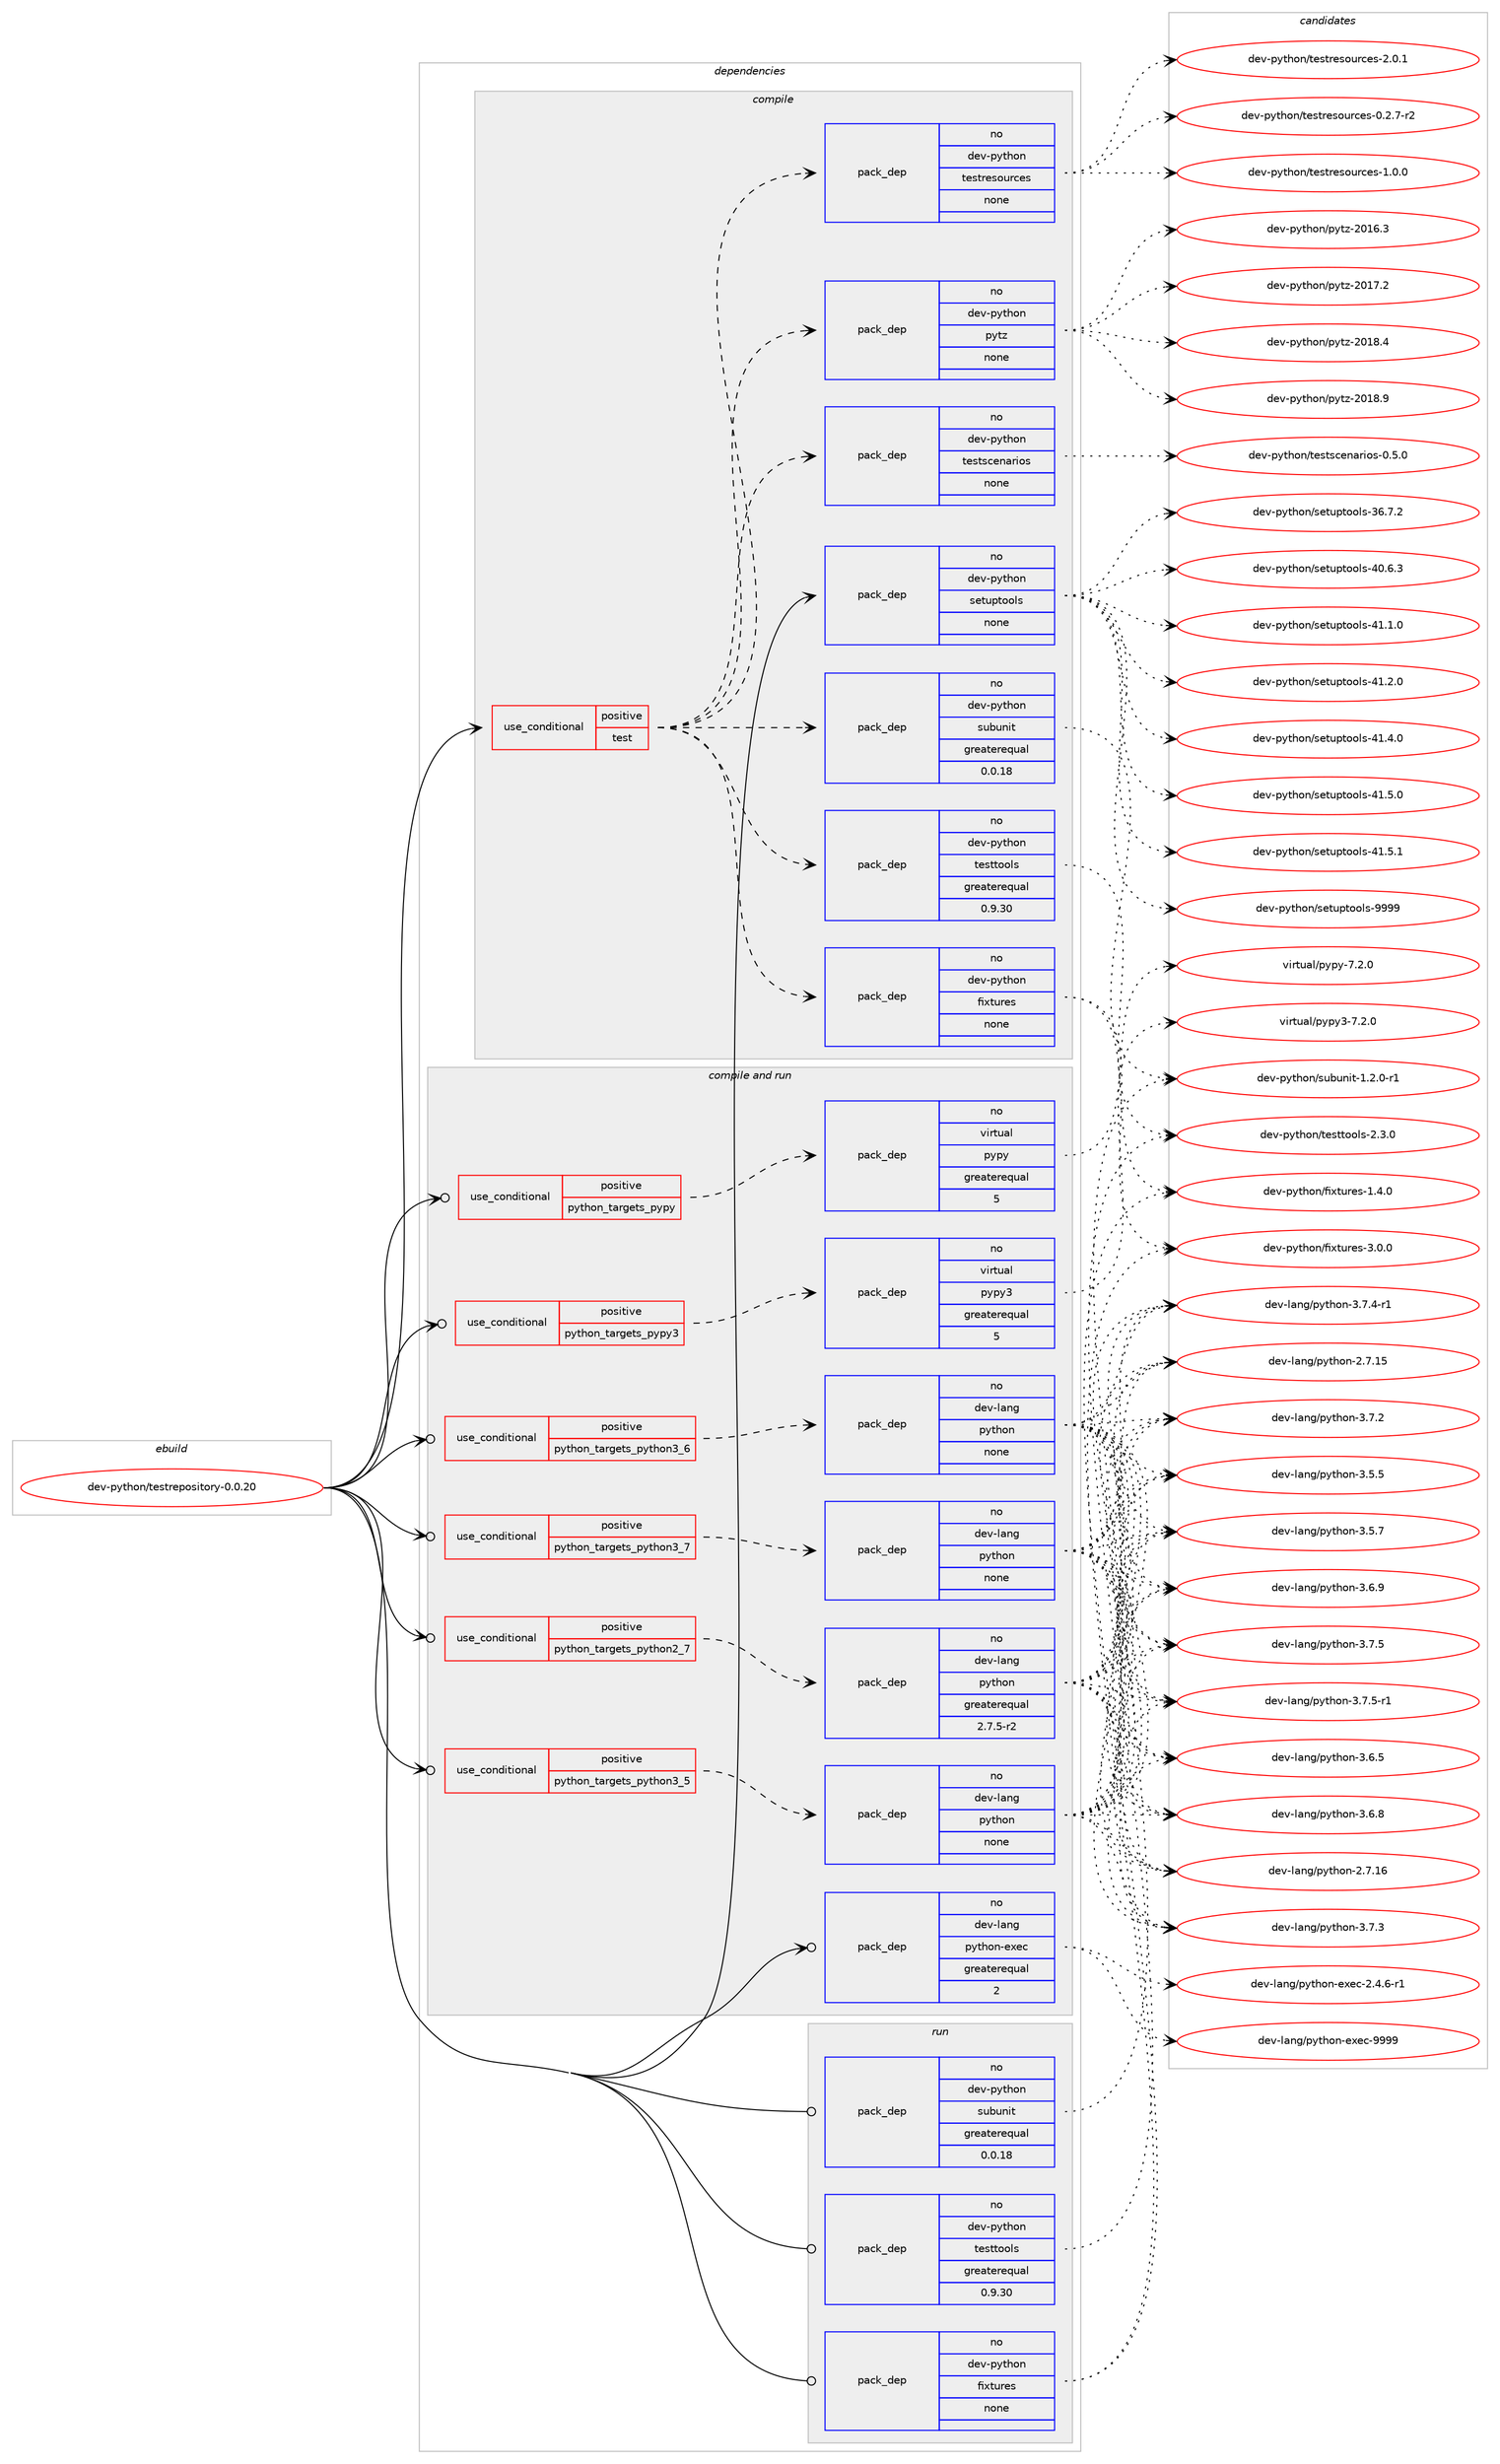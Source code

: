 digraph prolog {

# *************
# Graph options
# *************

newrank=true;
concentrate=true;
compound=true;
graph [rankdir=LR,fontname=Helvetica,fontsize=10,ranksep=1.5];#, ranksep=2.5, nodesep=0.2];
edge  [arrowhead=vee];
node  [fontname=Helvetica,fontsize=10];

# **********
# The ebuild
# **********

subgraph cluster_leftcol {
color=gray;
rank=same;
label=<<i>ebuild</i>>;
id [label="dev-python/testrepository-0.0.20", color=red, width=4, href="../dev-python/testrepository-0.0.20.svg"];
}

# ****************
# The dependencies
# ****************

subgraph cluster_midcol {
color=gray;
label=<<i>dependencies</i>>;
subgraph cluster_compile {
fillcolor="#eeeeee";
style=filled;
label=<<i>compile</i>>;
subgraph cond150401 {
dependency640538 [label=<<TABLE BORDER="0" CELLBORDER="1" CELLSPACING="0" CELLPADDING="4"><TR><TD ROWSPAN="3" CELLPADDING="10">use_conditional</TD></TR><TR><TD>positive</TD></TR><TR><TD>test</TD></TR></TABLE>>, shape=none, color=red];
subgraph pack478255 {
dependency640539 [label=<<TABLE BORDER="0" CELLBORDER="1" CELLSPACING="0" CELLPADDING="4" WIDTH="220"><TR><TD ROWSPAN="6" CELLPADDING="30">pack_dep</TD></TR><TR><TD WIDTH="110">no</TD></TR><TR><TD>dev-python</TD></TR><TR><TD>subunit</TD></TR><TR><TD>greaterequal</TD></TR><TR><TD>0.0.18</TD></TR></TABLE>>, shape=none, color=blue];
}
dependency640538:e -> dependency640539:w [weight=20,style="dashed",arrowhead="vee"];
subgraph pack478256 {
dependency640540 [label=<<TABLE BORDER="0" CELLBORDER="1" CELLSPACING="0" CELLPADDING="4" WIDTH="220"><TR><TD ROWSPAN="6" CELLPADDING="30">pack_dep</TD></TR><TR><TD WIDTH="110">no</TD></TR><TR><TD>dev-python</TD></TR><TR><TD>testtools</TD></TR><TR><TD>greaterequal</TD></TR><TR><TD>0.9.30</TD></TR></TABLE>>, shape=none, color=blue];
}
dependency640538:e -> dependency640540:w [weight=20,style="dashed",arrowhead="vee"];
subgraph pack478257 {
dependency640541 [label=<<TABLE BORDER="0" CELLBORDER="1" CELLSPACING="0" CELLPADDING="4" WIDTH="220"><TR><TD ROWSPAN="6" CELLPADDING="30">pack_dep</TD></TR><TR><TD WIDTH="110">no</TD></TR><TR><TD>dev-python</TD></TR><TR><TD>fixtures</TD></TR><TR><TD>none</TD></TR><TR><TD></TD></TR></TABLE>>, shape=none, color=blue];
}
dependency640538:e -> dependency640541:w [weight=20,style="dashed",arrowhead="vee"];
subgraph pack478258 {
dependency640542 [label=<<TABLE BORDER="0" CELLBORDER="1" CELLSPACING="0" CELLPADDING="4" WIDTH="220"><TR><TD ROWSPAN="6" CELLPADDING="30">pack_dep</TD></TR><TR><TD WIDTH="110">no</TD></TR><TR><TD>dev-python</TD></TR><TR><TD>testresources</TD></TR><TR><TD>none</TD></TR><TR><TD></TD></TR></TABLE>>, shape=none, color=blue];
}
dependency640538:e -> dependency640542:w [weight=20,style="dashed",arrowhead="vee"];
subgraph pack478259 {
dependency640543 [label=<<TABLE BORDER="0" CELLBORDER="1" CELLSPACING="0" CELLPADDING="4" WIDTH="220"><TR><TD ROWSPAN="6" CELLPADDING="30">pack_dep</TD></TR><TR><TD WIDTH="110">no</TD></TR><TR><TD>dev-python</TD></TR><TR><TD>testscenarios</TD></TR><TR><TD>none</TD></TR><TR><TD></TD></TR></TABLE>>, shape=none, color=blue];
}
dependency640538:e -> dependency640543:w [weight=20,style="dashed",arrowhead="vee"];
subgraph pack478260 {
dependency640544 [label=<<TABLE BORDER="0" CELLBORDER="1" CELLSPACING="0" CELLPADDING="4" WIDTH="220"><TR><TD ROWSPAN="6" CELLPADDING="30">pack_dep</TD></TR><TR><TD WIDTH="110">no</TD></TR><TR><TD>dev-python</TD></TR><TR><TD>pytz</TD></TR><TR><TD>none</TD></TR><TR><TD></TD></TR></TABLE>>, shape=none, color=blue];
}
dependency640538:e -> dependency640544:w [weight=20,style="dashed",arrowhead="vee"];
}
id:e -> dependency640538:w [weight=20,style="solid",arrowhead="vee"];
subgraph pack478261 {
dependency640545 [label=<<TABLE BORDER="0" CELLBORDER="1" CELLSPACING="0" CELLPADDING="4" WIDTH="220"><TR><TD ROWSPAN="6" CELLPADDING="30">pack_dep</TD></TR><TR><TD WIDTH="110">no</TD></TR><TR><TD>dev-python</TD></TR><TR><TD>setuptools</TD></TR><TR><TD>none</TD></TR><TR><TD></TD></TR></TABLE>>, shape=none, color=blue];
}
id:e -> dependency640545:w [weight=20,style="solid",arrowhead="vee"];
}
subgraph cluster_compileandrun {
fillcolor="#eeeeee";
style=filled;
label=<<i>compile and run</i>>;
subgraph cond150402 {
dependency640546 [label=<<TABLE BORDER="0" CELLBORDER="1" CELLSPACING="0" CELLPADDING="4"><TR><TD ROWSPAN="3" CELLPADDING="10">use_conditional</TD></TR><TR><TD>positive</TD></TR><TR><TD>python_targets_pypy</TD></TR></TABLE>>, shape=none, color=red];
subgraph pack478262 {
dependency640547 [label=<<TABLE BORDER="0" CELLBORDER="1" CELLSPACING="0" CELLPADDING="4" WIDTH="220"><TR><TD ROWSPAN="6" CELLPADDING="30">pack_dep</TD></TR><TR><TD WIDTH="110">no</TD></TR><TR><TD>virtual</TD></TR><TR><TD>pypy</TD></TR><TR><TD>greaterequal</TD></TR><TR><TD>5</TD></TR></TABLE>>, shape=none, color=blue];
}
dependency640546:e -> dependency640547:w [weight=20,style="dashed",arrowhead="vee"];
}
id:e -> dependency640546:w [weight=20,style="solid",arrowhead="odotvee"];
subgraph cond150403 {
dependency640548 [label=<<TABLE BORDER="0" CELLBORDER="1" CELLSPACING="0" CELLPADDING="4"><TR><TD ROWSPAN="3" CELLPADDING="10">use_conditional</TD></TR><TR><TD>positive</TD></TR><TR><TD>python_targets_pypy3</TD></TR></TABLE>>, shape=none, color=red];
subgraph pack478263 {
dependency640549 [label=<<TABLE BORDER="0" CELLBORDER="1" CELLSPACING="0" CELLPADDING="4" WIDTH="220"><TR><TD ROWSPAN="6" CELLPADDING="30">pack_dep</TD></TR><TR><TD WIDTH="110">no</TD></TR><TR><TD>virtual</TD></TR><TR><TD>pypy3</TD></TR><TR><TD>greaterequal</TD></TR><TR><TD>5</TD></TR></TABLE>>, shape=none, color=blue];
}
dependency640548:e -> dependency640549:w [weight=20,style="dashed",arrowhead="vee"];
}
id:e -> dependency640548:w [weight=20,style="solid",arrowhead="odotvee"];
subgraph cond150404 {
dependency640550 [label=<<TABLE BORDER="0" CELLBORDER="1" CELLSPACING="0" CELLPADDING="4"><TR><TD ROWSPAN="3" CELLPADDING="10">use_conditional</TD></TR><TR><TD>positive</TD></TR><TR><TD>python_targets_python2_7</TD></TR></TABLE>>, shape=none, color=red];
subgraph pack478264 {
dependency640551 [label=<<TABLE BORDER="0" CELLBORDER="1" CELLSPACING="0" CELLPADDING="4" WIDTH="220"><TR><TD ROWSPAN="6" CELLPADDING="30">pack_dep</TD></TR><TR><TD WIDTH="110">no</TD></TR><TR><TD>dev-lang</TD></TR><TR><TD>python</TD></TR><TR><TD>greaterequal</TD></TR><TR><TD>2.7.5-r2</TD></TR></TABLE>>, shape=none, color=blue];
}
dependency640550:e -> dependency640551:w [weight=20,style="dashed",arrowhead="vee"];
}
id:e -> dependency640550:w [weight=20,style="solid",arrowhead="odotvee"];
subgraph cond150405 {
dependency640552 [label=<<TABLE BORDER="0" CELLBORDER="1" CELLSPACING="0" CELLPADDING="4"><TR><TD ROWSPAN="3" CELLPADDING="10">use_conditional</TD></TR><TR><TD>positive</TD></TR><TR><TD>python_targets_python3_5</TD></TR></TABLE>>, shape=none, color=red];
subgraph pack478265 {
dependency640553 [label=<<TABLE BORDER="0" CELLBORDER="1" CELLSPACING="0" CELLPADDING="4" WIDTH="220"><TR><TD ROWSPAN="6" CELLPADDING="30">pack_dep</TD></TR><TR><TD WIDTH="110">no</TD></TR><TR><TD>dev-lang</TD></TR><TR><TD>python</TD></TR><TR><TD>none</TD></TR><TR><TD></TD></TR></TABLE>>, shape=none, color=blue];
}
dependency640552:e -> dependency640553:w [weight=20,style="dashed",arrowhead="vee"];
}
id:e -> dependency640552:w [weight=20,style="solid",arrowhead="odotvee"];
subgraph cond150406 {
dependency640554 [label=<<TABLE BORDER="0" CELLBORDER="1" CELLSPACING="0" CELLPADDING="4"><TR><TD ROWSPAN="3" CELLPADDING="10">use_conditional</TD></TR><TR><TD>positive</TD></TR><TR><TD>python_targets_python3_6</TD></TR></TABLE>>, shape=none, color=red];
subgraph pack478266 {
dependency640555 [label=<<TABLE BORDER="0" CELLBORDER="1" CELLSPACING="0" CELLPADDING="4" WIDTH="220"><TR><TD ROWSPAN="6" CELLPADDING="30">pack_dep</TD></TR><TR><TD WIDTH="110">no</TD></TR><TR><TD>dev-lang</TD></TR><TR><TD>python</TD></TR><TR><TD>none</TD></TR><TR><TD></TD></TR></TABLE>>, shape=none, color=blue];
}
dependency640554:e -> dependency640555:w [weight=20,style="dashed",arrowhead="vee"];
}
id:e -> dependency640554:w [weight=20,style="solid",arrowhead="odotvee"];
subgraph cond150407 {
dependency640556 [label=<<TABLE BORDER="0" CELLBORDER="1" CELLSPACING="0" CELLPADDING="4"><TR><TD ROWSPAN="3" CELLPADDING="10">use_conditional</TD></TR><TR><TD>positive</TD></TR><TR><TD>python_targets_python3_7</TD></TR></TABLE>>, shape=none, color=red];
subgraph pack478267 {
dependency640557 [label=<<TABLE BORDER="0" CELLBORDER="1" CELLSPACING="0" CELLPADDING="4" WIDTH="220"><TR><TD ROWSPAN="6" CELLPADDING="30">pack_dep</TD></TR><TR><TD WIDTH="110">no</TD></TR><TR><TD>dev-lang</TD></TR><TR><TD>python</TD></TR><TR><TD>none</TD></TR><TR><TD></TD></TR></TABLE>>, shape=none, color=blue];
}
dependency640556:e -> dependency640557:w [weight=20,style="dashed",arrowhead="vee"];
}
id:e -> dependency640556:w [weight=20,style="solid",arrowhead="odotvee"];
subgraph pack478268 {
dependency640558 [label=<<TABLE BORDER="0" CELLBORDER="1" CELLSPACING="0" CELLPADDING="4" WIDTH="220"><TR><TD ROWSPAN="6" CELLPADDING="30">pack_dep</TD></TR><TR><TD WIDTH="110">no</TD></TR><TR><TD>dev-lang</TD></TR><TR><TD>python-exec</TD></TR><TR><TD>greaterequal</TD></TR><TR><TD>2</TD></TR></TABLE>>, shape=none, color=blue];
}
id:e -> dependency640558:w [weight=20,style="solid",arrowhead="odotvee"];
}
subgraph cluster_run {
fillcolor="#eeeeee";
style=filled;
label=<<i>run</i>>;
subgraph pack478269 {
dependency640559 [label=<<TABLE BORDER="0" CELLBORDER="1" CELLSPACING="0" CELLPADDING="4" WIDTH="220"><TR><TD ROWSPAN="6" CELLPADDING="30">pack_dep</TD></TR><TR><TD WIDTH="110">no</TD></TR><TR><TD>dev-python</TD></TR><TR><TD>fixtures</TD></TR><TR><TD>none</TD></TR><TR><TD></TD></TR></TABLE>>, shape=none, color=blue];
}
id:e -> dependency640559:w [weight=20,style="solid",arrowhead="odot"];
subgraph pack478270 {
dependency640560 [label=<<TABLE BORDER="0" CELLBORDER="1" CELLSPACING="0" CELLPADDING="4" WIDTH="220"><TR><TD ROWSPAN="6" CELLPADDING="30">pack_dep</TD></TR><TR><TD WIDTH="110">no</TD></TR><TR><TD>dev-python</TD></TR><TR><TD>subunit</TD></TR><TR><TD>greaterequal</TD></TR><TR><TD>0.0.18</TD></TR></TABLE>>, shape=none, color=blue];
}
id:e -> dependency640560:w [weight=20,style="solid",arrowhead="odot"];
subgraph pack478271 {
dependency640561 [label=<<TABLE BORDER="0" CELLBORDER="1" CELLSPACING="0" CELLPADDING="4" WIDTH="220"><TR><TD ROWSPAN="6" CELLPADDING="30">pack_dep</TD></TR><TR><TD WIDTH="110">no</TD></TR><TR><TD>dev-python</TD></TR><TR><TD>testtools</TD></TR><TR><TD>greaterequal</TD></TR><TR><TD>0.9.30</TD></TR></TABLE>>, shape=none, color=blue];
}
id:e -> dependency640561:w [weight=20,style="solid",arrowhead="odot"];
}
}

# **************
# The candidates
# **************

subgraph cluster_choices {
rank=same;
color=gray;
label=<<i>candidates</i>>;

subgraph choice478255 {
color=black;
nodesep=1;
choice1001011184511212111610411111047115117981171101051164549465046484511449 [label="dev-python/subunit-1.2.0-r1", color=red, width=4,href="../dev-python/subunit-1.2.0-r1.svg"];
dependency640539:e -> choice1001011184511212111610411111047115117981171101051164549465046484511449:w [style=dotted,weight="100"];
}
subgraph choice478256 {
color=black;
nodesep=1;
choice1001011184511212111610411111047116101115116116111111108115455046514648 [label="dev-python/testtools-2.3.0", color=red, width=4,href="../dev-python/testtools-2.3.0.svg"];
dependency640540:e -> choice1001011184511212111610411111047116101115116116111111108115455046514648:w [style=dotted,weight="100"];
}
subgraph choice478257 {
color=black;
nodesep=1;
choice1001011184511212111610411111047102105120116117114101115454946524648 [label="dev-python/fixtures-1.4.0", color=red, width=4,href="../dev-python/fixtures-1.4.0.svg"];
choice1001011184511212111610411111047102105120116117114101115455146484648 [label="dev-python/fixtures-3.0.0", color=red, width=4,href="../dev-python/fixtures-3.0.0.svg"];
dependency640541:e -> choice1001011184511212111610411111047102105120116117114101115454946524648:w [style=dotted,weight="100"];
dependency640541:e -> choice1001011184511212111610411111047102105120116117114101115455146484648:w [style=dotted,weight="100"];
}
subgraph choice478258 {
color=black;
nodesep=1;
choice1001011184511212111610411111047116101115116114101115111117114991011154548465046554511450 [label="dev-python/testresources-0.2.7-r2", color=red, width=4,href="../dev-python/testresources-0.2.7-r2.svg"];
choice100101118451121211161041111104711610111511611410111511111711499101115454946484648 [label="dev-python/testresources-1.0.0", color=red, width=4,href="../dev-python/testresources-1.0.0.svg"];
choice100101118451121211161041111104711610111511611410111511111711499101115455046484649 [label="dev-python/testresources-2.0.1", color=red, width=4,href="../dev-python/testresources-2.0.1.svg"];
dependency640542:e -> choice1001011184511212111610411111047116101115116114101115111117114991011154548465046554511450:w [style=dotted,weight="100"];
dependency640542:e -> choice100101118451121211161041111104711610111511611410111511111711499101115454946484648:w [style=dotted,weight="100"];
dependency640542:e -> choice100101118451121211161041111104711610111511611410111511111711499101115455046484649:w [style=dotted,weight="100"];
}
subgraph choice478259 {
color=black;
nodesep=1;
choice10010111845112121116104111110471161011151161159910111097114105111115454846534648 [label="dev-python/testscenarios-0.5.0", color=red, width=4,href="../dev-python/testscenarios-0.5.0.svg"];
dependency640543:e -> choice10010111845112121116104111110471161011151161159910111097114105111115454846534648:w [style=dotted,weight="100"];
}
subgraph choice478260 {
color=black;
nodesep=1;
choice100101118451121211161041111104711212111612245504849544651 [label="dev-python/pytz-2016.3", color=red, width=4,href="../dev-python/pytz-2016.3.svg"];
choice100101118451121211161041111104711212111612245504849554650 [label="dev-python/pytz-2017.2", color=red, width=4,href="../dev-python/pytz-2017.2.svg"];
choice100101118451121211161041111104711212111612245504849564652 [label="dev-python/pytz-2018.4", color=red, width=4,href="../dev-python/pytz-2018.4.svg"];
choice100101118451121211161041111104711212111612245504849564657 [label="dev-python/pytz-2018.9", color=red, width=4,href="../dev-python/pytz-2018.9.svg"];
dependency640544:e -> choice100101118451121211161041111104711212111612245504849544651:w [style=dotted,weight="100"];
dependency640544:e -> choice100101118451121211161041111104711212111612245504849554650:w [style=dotted,weight="100"];
dependency640544:e -> choice100101118451121211161041111104711212111612245504849564652:w [style=dotted,weight="100"];
dependency640544:e -> choice100101118451121211161041111104711212111612245504849564657:w [style=dotted,weight="100"];
}
subgraph choice478261 {
color=black;
nodesep=1;
choice100101118451121211161041111104711510111611711211611111110811545515446554650 [label="dev-python/setuptools-36.7.2", color=red, width=4,href="../dev-python/setuptools-36.7.2.svg"];
choice100101118451121211161041111104711510111611711211611111110811545524846544651 [label="dev-python/setuptools-40.6.3", color=red, width=4,href="../dev-python/setuptools-40.6.3.svg"];
choice100101118451121211161041111104711510111611711211611111110811545524946494648 [label="dev-python/setuptools-41.1.0", color=red, width=4,href="../dev-python/setuptools-41.1.0.svg"];
choice100101118451121211161041111104711510111611711211611111110811545524946504648 [label="dev-python/setuptools-41.2.0", color=red, width=4,href="../dev-python/setuptools-41.2.0.svg"];
choice100101118451121211161041111104711510111611711211611111110811545524946524648 [label="dev-python/setuptools-41.4.0", color=red, width=4,href="../dev-python/setuptools-41.4.0.svg"];
choice100101118451121211161041111104711510111611711211611111110811545524946534648 [label="dev-python/setuptools-41.5.0", color=red, width=4,href="../dev-python/setuptools-41.5.0.svg"];
choice100101118451121211161041111104711510111611711211611111110811545524946534649 [label="dev-python/setuptools-41.5.1", color=red, width=4,href="../dev-python/setuptools-41.5.1.svg"];
choice10010111845112121116104111110471151011161171121161111111081154557575757 [label="dev-python/setuptools-9999", color=red, width=4,href="../dev-python/setuptools-9999.svg"];
dependency640545:e -> choice100101118451121211161041111104711510111611711211611111110811545515446554650:w [style=dotted,weight="100"];
dependency640545:e -> choice100101118451121211161041111104711510111611711211611111110811545524846544651:w [style=dotted,weight="100"];
dependency640545:e -> choice100101118451121211161041111104711510111611711211611111110811545524946494648:w [style=dotted,weight="100"];
dependency640545:e -> choice100101118451121211161041111104711510111611711211611111110811545524946504648:w [style=dotted,weight="100"];
dependency640545:e -> choice100101118451121211161041111104711510111611711211611111110811545524946524648:w [style=dotted,weight="100"];
dependency640545:e -> choice100101118451121211161041111104711510111611711211611111110811545524946534648:w [style=dotted,weight="100"];
dependency640545:e -> choice100101118451121211161041111104711510111611711211611111110811545524946534649:w [style=dotted,weight="100"];
dependency640545:e -> choice10010111845112121116104111110471151011161171121161111111081154557575757:w [style=dotted,weight="100"];
}
subgraph choice478262 {
color=black;
nodesep=1;
choice1181051141161179710847112121112121455546504648 [label="virtual/pypy-7.2.0", color=red, width=4,href="../virtual/pypy-7.2.0.svg"];
dependency640547:e -> choice1181051141161179710847112121112121455546504648:w [style=dotted,weight="100"];
}
subgraph choice478263 {
color=black;
nodesep=1;
choice118105114116117971084711212111212151455546504648 [label="virtual/pypy3-7.2.0", color=red, width=4,href="../virtual/pypy3-7.2.0.svg"];
dependency640549:e -> choice118105114116117971084711212111212151455546504648:w [style=dotted,weight="100"];
}
subgraph choice478264 {
color=black;
nodesep=1;
choice10010111845108971101034711212111610411111045504655464953 [label="dev-lang/python-2.7.15", color=red, width=4,href="../dev-lang/python-2.7.15.svg"];
choice10010111845108971101034711212111610411111045504655464954 [label="dev-lang/python-2.7.16", color=red, width=4,href="../dev-lang/python-2.7.16.svg"];
choice100101118451089711010347112121116104111110455146534653 [label="dev-lang/python-3.5.5", color=red, width=4,href="../dev-lang/python-3.5.5.svg"];
choice100101118451089711010347112121116104111110455146534655 [label="dev-lang/python-3.5.7", color=red, width=4,href="../dev-lang/python-3.5.7.svg"];
choice100101118451089711010347112121116104111110455146544653 [label="dev-lang/python-3.6.5", color=red, width=4,href="../dev-lang/python-3.6.5.svg"];
choice100101118451089711010347112121116104111110455146544656 [label="dev-lang/python-3.6.8", color=red, width=4,href="../dev-lang/python-3.6.8.svg"];
choice100101118451089711010347112121116104111110455146544657 [label="dev-lang/python-3.6.9", color=red, width=4,href="../dev-lang/python-3.6.9.svg"];
choice100101118451089711010347112121116104111110455146554650 [label="dev-lang/python-3.7.2", color=red, width=4,href="../dev-lang/python-3.7.2.svg"];
choice100101118451089711010347112121116104111110455146554651 [label="dev-lang/python-3.7.3", color=red, width=4,href="../dev-lang/python-3.7.3.svg"];
choice1001011184510897110103471121211161041111104551465546524511449 [label="dev-lang/python-3.7.4-r1", color=red, width=4,href="../dev-lang/python-3.7.4-r1.svg"];
choice100101118451089711010347112121116104111110455146554653 [label="dev-lang/python-3.7.5", color=red, width=4,href="../dev-lang/python-3.7.5.svg"];
choice1001011184510897110103471121211161041111104551465546534511449 [label="dev-lang/python-3.7.5-r1", color=red, width=4,href="../dev-lang/python-3.7.5-r1.svg"];
dependency640551:e -> choice10010111845108971101034711212111610411111045504655464953:w [style=dotted,weight="100"];
dependency640551:e -> choice10010111845108971101034711212111610411111045504655464954:w [style=dotted,weight="100"];
dependency640551:e -> choice100101118451089711010347112121116104111110455146534653:w [style=dotted,weight="100"];
dependency640551:e -> choice100101118451089711010347112121116104111110455146534655:w [style=dotted,weight="100"];
dependency640551:e -> choice100101118451089711010347112121116104111110455146544653:w [style=dotted,weight="100"];
dependency640551:e -> choice100101118451089711010347112121116104111110455146544656:w [style=dotted,weight="100"];
dependency640551:e -> choice100101118451089711010347112121116104111110455146544657:w [style=dotted,weight="100"];
dependency640551:e -> choice100101118451089711010347112121116104111110455146554650:w [style=dotted,weight="100"];
dependency640551:e -> choice100101118451089711010347112121116104111110455146554651:w [style=dotted,weight="100"];
dependency640551:e -> choice1001011184510897110103471121211161041111104551465546524511449:w [style=dotted,weight="100"];
dependency640551:e -> choice100101118451089711010347112121116104111110455146554653:w [style=dotted,weight="100"];
dependency640551:e -> choice1001011184510897110103471121211161041111104551465546534511449:w [style=dotted,weight="100"];
}
subgraph choice478265 {
color=black;
nodesep=1;
choice10010111845108971101034711212111610411111045504655464953 [label="dev-lang/python-2.7.15", color=red, width=4,href="../dev-lang/python-2.7.15.svg"];
choice10010111845108971101034711212111610411111045504655464954 [label="dev-lang/python-2.7.16", color=red, width=4,href="../dev-lang/python-2.7.16.svg"];
choice100101118451089711010347112121116104111110455146534653 [label="dev-lang/python-3.5.5", color=red, width=4,href="../dev-lang/python-3.5.5.svg"];
choice100101118451089711010347112121116104111110455146534655 [label="dev-lang/python-3.5.7", color=red, width=4,href="../dev-lang/python-3.5.7.svg"];
choice100101118451089711010347112121116104111110455146544653 [label="dev-lang/python-3.6.5", color=red, width=4,href="../dev-lang/python-3.6.5.svg"];
choice100101118451089711010347112121116104111110455146544656 [label="dev-lang/python-3.6.8", color=red, width=4,href="../dev-lang/python-3.6.8.svg"];
choice100101118451089711010347112121116104111110455146544657 [label="dev-lang/python-3.6.9", color=red, width=4,href="../dev-lang/python-3.6.9.svg"];
choice100101118451089711010347112121116104111110455146554650 [label="dev-lang/python-3.7.2", color=red, width=4,href="../dev-lang/python-3.7.2.svg"];
choice100101118451089711010347112121116104111110455146554651 [label="dev-lang/python-3.7.3", color=red, width=4,href="../dev-lang/python-3.7.3.svg"];
choice1001011184510897110103471121211161041111104551465546524511449 [label="dev-lang/python-3.7.4-r1", color=red, width=4,href="../dev-lang/python-3.7.4-r1.svg"];
choice100101118451089711010347112121116104111110455146554653 [label="dev-lang/python-3.7.5", color=red, width=4,href="../dev-lang/python-3.7.5.svg"];
choice1001011184510897110103471121211161041111104551465546534511449 [label="dev-lang/python-3.7.5-r1", color=red, width=4,href="../dev-lang/python-3.7.5-r1.svg"];
dependency640553:e -> choice10010111845108971101034711212111610411111045504655464953:w [style=dotted,weight="100"];
dependency640553:e -> choice10010111845108971101034711212111610411111045504655464954:w [style=dotted,weight="100"];
dependency640553:e -> choice100101118451089711010347112121116104111110455146534653:w [style=dotted,weight="100"];
dependency640553:e -> choice100101118451089711010347112121116104111110455146534655:w [style=dotted,weight="100"];
dependency640553:e -> choice100101118451089711010347112121116104111110455146544653:w [style=dotted,weight="100"];
dependency640553:e -> choice100101118451089711010347112121116104111110455146544656:w [style=dotted,weight="100"];
dependency640553:e -> choice100101118451089711010347112121116104111110455146544657:w [style=dotted,weight="100"];
dependency640553:e -> choice100101118451089711010347112121116104111110455146554650:w [style=dotted,weight="100"];
dependency640553:e -> choice100101118451089711010347112121116104111110455146554651:w [style=dotted,weight="100"];
dependency640553:e -> choice1001011184510897110103471121211161041111104551465546524511449:w [style=dotted,weight="100"];
dependency640553:e -> choice100101118451089711010347112121116104111110455146554653:w [style=dotted,weight="100"];
dependency640553:e -> choice1001011184510897110103471121211161041111104551465546534511449:w [style=dotted,weight="100"];
}
subgraph choice478266 {
color=black;
nodesep=1;
choice10010111845108971101034711212111610411111045504655464953 [label="dev-lang/python-2.7.15", color=red, width=4,href="../dev-lang/python-2.7.15.svg"];
choice10010111845108971101034711212111610411111045504655464954 [label="dev-lang/python-2.7.16", color=red, width=4,href="../dev-lang/python-2.7.16.svg"];
choice100101118451089711010347112121116104111110455146534653 [label="dev-lang/python-3.5.5", color=red, width=4,href="../dev-lang/python-3.5.5.svg"];
choice100101118451089711010347112121116104111110455146534655 [label="dev-lang/python-3.5.7", color=red, width=4,href="../dev-lang/python-3.5.7.svg"];
choice100101118451089711010347112121116104111110455146544653 [label="dev-lang/python-3.6.5", color=red, width=4,href="../dev-lang/python-3.6.5.svg"];
choice100101118451089711010347112121116104111110455146544656 [label="dev-lang/python-3.6.8", color=red, width=4,href="../dev-lang/python-3.6.8.svg"];
choice100101118451089711010347112121116104111110455146544657 [label="dev-lang/python-3.6.9", color=red, width=4,href="../dev-lang/python-3.6.9.svg"];
choice100101118451089711010347112121116104111110455146554650 [label="dev-lang/python-3.7.2", color=red, width=4,href="../dev-lang/python-3.7.2.svg"];
choice100101118451089711010347112121116104111110455146554651 [label="dev-lang/python-3.7.3", color=red, width=4,href="../dev-lang/python-3.7.3.svg"];
choice1001011184510897110103471121211161041111104551465546524511449 [label="dev-lang/python-3.7.4-r1", color=red, width=4,href="../dev-lang/python-3.7.4-r1.svg"];
choice100101118451089711010347112121116104111110455146554653 [label="dev-lang/python-3.7.5", color=red, width=4,href="../dev-lang/python-3.7.5.svg"];
choice1001011184510897110103471121211161041111104551465546534511449 [label="dev-lang/python-3.7.5-r1", color=red, width=4,href="../dev-lang/python-3.7.5-r1.svg"];
dependency640555:e -> choice10010111845108971101034711212111610411111045504655464953:w [style=dotted,weight="100"];
dependency640555:e -> choice10010111845108971101034711212111610411111045504655464954:w [style=dotted,weight="100"];
dependency640555:e -> choice100101118451089711010347112121116104111110455146534653:w [style=dotted,weight="100"];
dependency640555:e -> choice100101118451089711010347112121116104111110455146534655:w [style=dotted,weight="100"];
dependency640555:e -> choice100101118451089711010347112121116104111110455146544653:w [style=dotted,weight="100"];
dependency640555:e -> choice100101118451089711010347112121116104111110455146544656:w [style=dotted,weight="100"];
dependency640555:e -> choice100101118451089711010347112121116104111110455146544657:w [style=dotted,weight="100"];
dependency640555:e -> choice100101118451089711010347112121116104111110455146554650:w [style=dotted,weight="100"];
dependency640555:e -> choice100101118451089711010347112121116104111110455146554651:w [style=dotted,weight="100"];
dependency640555:e -> choice1001011184510897110103471121211161041111104551465546524511449:w [style=dotted,weight="100"];
dependency640555:e -> choice100101118451089711010347112121116104111110455146554653:w [style=dotted,weight="100"];
dependency640555:e -> choice1001011184510897110103471121211161041111104551465546534511449:w [style=dotted,weight="100"];
}
subgraph choice478267 {
color=black;
nodesep=1;
choice10010111845108971101034711212111610411111045504655464953 [label="dev-lang/python-2.7.15", color=red, width=4,href="../dev-lang/python-2.7.15.svg"];
choice10010111845108971101034711212111610411111045504655464954 [label="dev-lang/python-2.7.16", color=red, width=4,href="../dev-lang/python-2.7.16.svg"];
choice100101118451089711010347112121116104111110455146534653 [label="dev-lang/python-3.5.5", color=red, width=4,href="../dev-lang/python-3.5.5.svg"];
choice100101118451089711010347112121116104111110455146534655 [label="dev-lang/python-3.5.7", color=red, width=4,href="../dev-lang/python-3.5.7.svg"];
choice100101118451089711010347112121116104111110455146544653 [label="dev-lang/python-3.6.5", color=red, width=4,href="../dev-lang/python-3.6.5.svg"];
choice100101118451089711010347112121116104111110455146544656 [label="dev-lang/python-3.6.8", color=red, width=4,href="../dev-lang/python-3.6.8.svg"];
choice100101118451089711010347112121116104111110455146544657 [label="dev-lang/python-3.6.9", color=red, width=4,href="../dev-lang/python-3.6.9.svg"];
choice100101118451089711010347112121116104111110455146554650 [label="dev-lang/python-3.7.2", color=red, width=4,href="../dev-lang/python-3.7.2.svg"];
choice100101118451089711010347112121116104111110455146554651 [label="dev-lang/python-3.7.3", color=red, width=4,href="../dev-lang/python-3.7.3.svg"];
choice1001011184510897110103471121211161041111104551465546524511449 [label="dev-lang/python-3.7.4-r1", color=red, width=4,href="../dev-lang/python-3.7.4-r1.svg"];
choice100101118451089711010347112121116104111110455146554653 [label="dev-lang/python-3.7.5", color=red, width=4,href="../dev-lang/python-3.7.5.svg"];
choice1001011184510897110103471121211161041111104551465546534511449 [label="dev-lang/python-3.7.5-r1", color=red, width=4,href="../dev-lang/python-3.7.5-r1.svg"];
dependency640557:e -> choice10010111845108971101034711212111610411111045504655464953:w [style=dotted,weight="100"];
dependency640557:e -> choice10010111845108971101034711212111610411111045504655464954:w [style=dotted,weight="100"];
dependency640557:e -> choice100101118451089711010347112121116104111110455146534653:w [style=dotted,weight="100"];
dependency640557:e -> choice100101118451089711010347112121116104111110455146534655:w [style=dotted,weight="100"];
dependency640557:e -> choice100101118451089711010347112121116104111110455146544653:w [style=dotted,weight="100"];
dependency640557:e -> choice100101118451089711010347112121116104111110455146544656:w [style=dotted,weight="100"];
dependency640557:e -> choice100101118451089711010347112121116104111110455146544657:w [style=dotted,weight="100"];
dependency640557:e -> choice100101118451089711010347112121116104111110455146554650:w [style=dotted,weight="100"];
dependency640557:e -> choice100101118451089711010347112121116104111110455146554651:w [style=dotted,weight="100"];
dependency640557:e -> choice1001011184510897110103471121211161041111104551465546524511449:w [style=dotted,weight="100"];
dependency640557:e -> choice100101118451089711010347112121116104111110455146554653:w [style=dotted,weight="100"];
dependency640557:e -> choice1001011184510897110103471121211161041111104551465546534511449:w [style=dotted,weight="100"];
}
subgraph choice478268 {
color=black;
nodesep=1;
choice10010111845108971101034711212111610411111045101120101994550465246544511449 [label="dev-lang/python-exec-2.4.6-r1", color=red, width=4,href="../dev-lang/python-exec-2.4.6-r1.svg"];
choice10010111845108971101034711212111610411111045101120101994557575757 [label="dev-lang/python-exec-9999", color=red, width=4,href="../dev-lang/python-exec-9999.svg"];
dependency640558:e -> choice10010111845108971101034711212111610411111045101120101994550465246544511449:w [style=dotted,weight="100"];
dependency640558:e -> choice10010111845108971101034711212111610411111045101120101994557575757:w [style=dotted,weight="100"];
}
subgraph choice478269 {
color=black;
nodesep=1;
choice1001011184511212111610411111047102105120116117114101115454946524648 [label="dev-python/fixtures-1.4.0", color=red, width=4,href="../dev-python/fixtures-1.4.0.svg"];
choice1001011184511212111610411111047102105120116117114101115455146484648 [label="dev-python/fixtures-3.0.0", color=red, width=4,href="../dev-python/fixtures-3.0.0.svg"];
dependency640559:e -> choice1001011184511212111610411111047102105120116117114101115454946524648:w [style=dotted,weight="100"];
dependency640559:e -> choice1001011184511212111610411111047102105120116117114101115455146484648:w [style=dotted,weight="100"];
}
subgraph choice478270 {
color=black;
nodesep=1;
choice1001011184511212111610411111047115117981171101051164549465046484511449 [label="dev-python/subunit-1.2.0-r1", color=red, width=4,href="../dev-python/subunit-1.2.0-r1.svg"];
dependency640560:e -> choice1001011184511212111610411111047115117981171101051164549465046484511449:w [style=dotted,weight="100"];
}
subgraph choice478271 {
color=black;
nodesep=1;
choice1001011184511212111610411111047116101115116116111111108115455046514648 [label="dev-python/testtools-2.3.0", color=red, width=4,href="../dev-python/testtools-2.3.0.svg"];
dependency640561:e -> choice1001011184511212111610411111047116101115116116111111108115455046514648:w [style=dotted,weight="100"];
}
}

}
